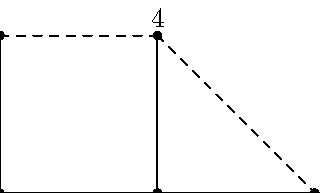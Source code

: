 u := 2cm;

beginfig(1)
  z1 = (0u, 1u);
  z2 = (0u, 0u);
  z3 = (1u, 0u);
  z4 = (1u, 1u);
  z5 = (2u, 0u);

  for i=1 upto 5: 
    fill fullcircle scaled 3pt shifted z[i];
  endfor

  label.ulft("1", z1);
  label.llft("2", z2);
  label.bot ("3", z3);
  label.top ("4", z4);
  label.lrt ("5", z5);

  draw z1--z2;
  draw z2--z3;
  draw z3--z4;
  draw z3--z5;

  draw z1--z4 dashed evenly;
  draw z4--z5 dashed evenly;
endfig;

end.
